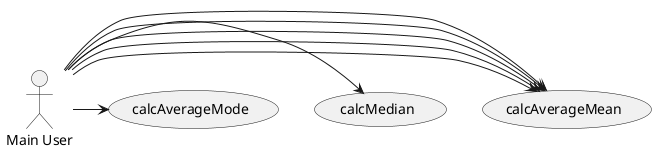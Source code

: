 @startuml
:Main User: as User
(calcAverageMean)
(calcMedian)
(calcAverageMode)


User -right-> calcAverageMean
User -right-> calcMedian
User -right-> calcAverageMode
User -right-> calcAverageMean
User -right-> calcAverageMean
User -right-> calcAverageMean
User -right-> calcAverageMean

@enduml